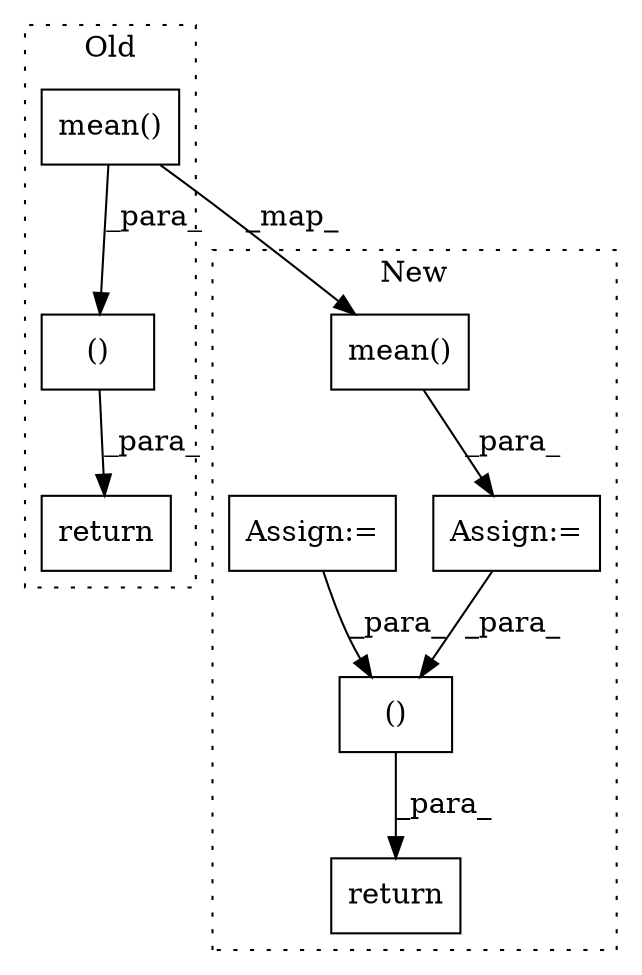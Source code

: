 digraph G {
subgraph cluster0 {
1 [label="mean()" a="75" s="818,845" l="8,1" shape="box"];
4 [label="return" a="93" s="811" l="7" shape="box"];
8 [label="()" a="54" s="846" l="34" shape="box"];
label = "Old";
style="dotted";
}
subgraph cluster1 {
2 [label="mean()" a="75" s="2202,2229" l="8,1" shape="box"];
3 [label="Assign:=" a="68" s="2199" l="3" shape="box"];
5 [label="return" a="93" s="2279" l="7" shape="box"];
6 [label="Assign:=" a="68" s="2238" l="3" shape="box"];
7 [label="()" a="54" s="2290" l="5" shape="box"];
label = "New";
style="dotted";
}
1 -> 2 [label="_map_"];
1 -> 8 [label="_para_"];
2 -> 3 [label="_para_"];
3 -> 7 [label="_para_"];
6 -> 7 [label="_para_"];
7 -> 5 [label="_para_"];
8 -> 4 [label="_para_"];
}
